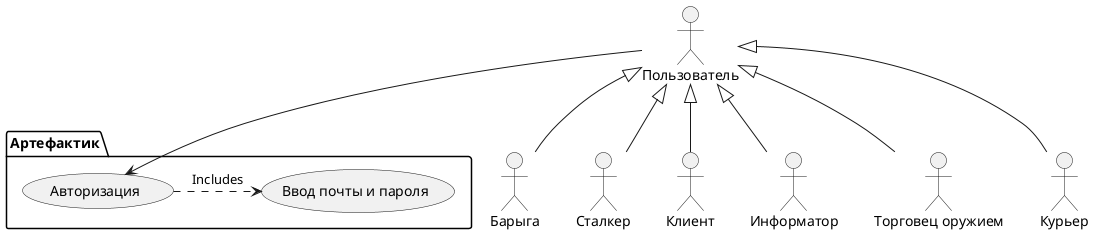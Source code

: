 @startuml
actor Барыга as Sidor
actor Сталкер as Stalker
actor Клиент as Client
actor Информатор as Informator
actor "Торговец оружием" as GunSeller
actor Курьер as Courier
actor Пользователь as User

User<|-- Sidor
User<|-- Stalker
User<|-- Client
User<|-- Informator
User<|-- GunSeller
User<|-- Courier


package Артефактик {

    usecase "Авторизация" as Authorize
    
    usecase "Ввод почты и пароля" as InputData

    Authorize.> InputData: Includes

}

User --> Authorize

@enduml